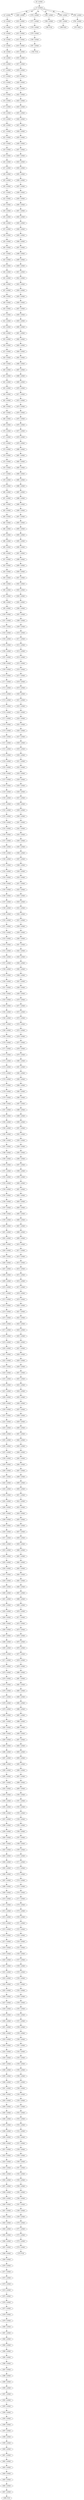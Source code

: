 digraph {
    node [fontname="bold helvetica"];
    edge [fontname="bold helvetica"];
    n0 [label="n0: <unfold>"];
    n1 [label="n1: Combine"];
    n0 -> n1;
    n2 [label="n2: <unfold>"];
    n1 -> n2 [label=" #0 "];
    n3 [label="n3: <unfold>"];
    n2 -> n3;
    n4 [label="n4: <unfold>"];
    n3 -> n4;
    n5 [label="n5: <unfold>"];
    n4 -> n5;
    n6 [label="n6: <unfold>"];
    n5 -> n6;
    n7 [label="n7: <unfold>"];
    n6 -> n7;
    n8 [label="n8: <unfold>"];
    n7 -> n8;
    n9 [label="n9: <unfold>"];
    n8 -> n9;
    n10 [label="n10: <unfold>"];
    n9 -> n10;
    n11 [label="n11: <unfold>"];
    n10 -> n11;
    n12 [label="n12: <unfold>"];
    n11 -> n12;
    n13 [label="n13: <unfold>"];
    n12 -> n13;
    n14 [label="n14: <unfold>"];
    n13 -> n14;
    n15 [label="n15: <unfold>"];
    n14 -> n15;
    n16 [label="n16: <unfold>"];
    n15 -> n16;
    n17 [label="n17: <unfold>"];
    n16 -> n17;
    n18 [label="n18: <unfold>"];
    n17 -> n18;
    n19 [label="n19: <unfold>"];
    n18 -> n19;
    n20 [label="n20: <unfold>"];
    n19 -> n20;
    n21 [label="n21: <unfold>"];
    n20 -> n21;
    n22 [label="n22: <unfold>"];
    n21 -> n22;
    n23 [label="n23: <unfold>"];
    n22 -> n23;
    n24 [label="n24: <unfold>"];
    n23 -> n24;
    n25 [label="n25: <unfold>"];
    n24 -> n25;
    n26 [label="n26: <unfold>"];
    n25 -> n26;
    n27 [label="n27: <unfold>"];
    n26 -> n27;
    n28 [label="n28: <unfold>"];
    n27 -> n28;
    n29 [label="n29: <unfold>"];
    n28 -> n29;
    n30 [label="n30: <unfold>"];
    n29 -> n30;
    n31 [label="n31: <unfold>"];
    n30 -> n31;
    n32 [label="n32: <unfold>"];
    n31 -> n32;
    n33 [label="n33: <unfold>"];
    n32 -> n33;
    n34 [label="n34: <unfold>"];
    n33 -> n34;
    n35 [label="n35: <unfold>"];
    n34 -> n35;
    n36 [label="n36: <unfold>"];
    n35 -> n36;
    n37 [label="n37: <unfold>"];
    n36 -> n37;
    n38 [label="n38: <unfold>"];
    n37 -> n38;
    n39 [label="n39: <unfold>"];
    n38 -> n39;
    n40 [label="n40: <unfold>"];
    n39 -> n40;
    n41 [label="n41: <unfold>"];
    n40 -> n41;
    n42 [label="n42: <unfold>"];
    n41 -> n42;
    n43 [label="n43: <unfold>"];
    n42 -> n43;
    n44 [label="n44: <unfold>"];
    n43 -> n44;
    n45 [label="n45: <unfold>"];
    n44 -> n45;
    n46 [label="n46: <unfold>"];
    n45 -> n46;
    n47 [label="n47: <unfold>"];
    n46 -> n47;
    n48 [label="n48: <unfold>"];
    n47 -> n48;
    n49 [label="n49: <unfold>"];
    n48 -> n49;
    n50 [label="n50: <unfold>"];
    n49 -> n50;
    n51 [label="n51: <unfold>"];
    n50 -> n51;
    n52 [label="n52: <unfold>"];
    n51 -> n52;
    n53 [label="n53: <unfold>"];
    n52 -> n53;
    n54 [label="n54: <unfold>"];
    n53 -> n54;
    n55 [label="n55: <unfold>"];
    n54 -> n55;
    n56 [label="n56: <unfold>"];
    n55 -> n56;
    n57 [label="n57: <unfold>"];
    n56 -> n57;
    n58 [label="n58: <unfold>"];
    n57 -> n58;
    n59 [label="n59: <unfold>"];
    n58 -> n59;
    n60 [label="n60: <unfold>"];
    n59 -> n60;
    n61 [label="n61: <unfold>"];
    n60 -> n61;
    n62 [label="n62: <unfold>"];
    n61 -> n62;
    n63 [label="n63: <unfold>"];
    n62 -> n63;
    n64 [label="n64: <unfold>"];
    n63 -> n64;
    n65 [label="n65: <unfold>"];
    n64 -> n65;
    n66 [label="n66: <unfold>"];
    n65 -> n66;
    n67 [label="n67: <unfold>"];
    n66 -> n67;
    n68 [label="n68: <unfold>"];
    n67 -> n68;
    n69 [label="n69: <unfold>"];
    n68 -> n69;
    n70 [label="n70: <unfold>"];
    n69 -> n70;
    n71 [label="n71: <unfold>"];
    n70 -> n71;
    n72 [label="n72: <unfold>"];
    n71 -> n72;
    n73 [label="n73: <unfold>"];
    n72 -> n73;
    n74 [label="n74: <unfold>"];
    n73 -> n74;
    n75 [label="n75: <unfold>"];
    n74 -> n75;
    n76 [label="n76: <unfold>"];
    n75 -> n76;
    n77 [label="n77: <unfold>"];
    n76 -> n77;
    n78 [label="n78: <unfold>"];
    n77 -> n78;
    n79 [label="n79: <unfold>"];
    n78 -> n79;
    n80 [label="n80: <unfold>"];
    n79 -> n80;
    n81 [label="n81: <unfold>"];
    n80 -> n81;
    n82 [label="n82: <unfold>"];
    n81 -> n82;
    n83 [label="n83: <unfold>"];
    n82 -> n83;
    n84 [label="n84: <unfold>"];
    n83 -> n84;
    n85 [label="n85: <unfold>"];
    n84 -> n85;
    n86 [label="n86: <unfold>"];
    n85 -> n86;
    n87 [label="n87: <unfold>"];
    n86 -> n87;
    n88 [label="n88: <unfold>"];
    n87 -> n88;
    n89 [label="n89: <unfold>"];
    n88 -> n89;
    n90 [label="n90: <unfold>"];
    n89 -> n90;
    n91 [label="n91: <unfold>"];
    n90 -> n91;
    n92 [label="n92: <unfold>"];
    n91 -> n92;
    n93 [label="n93: <unfold>"];
    n92 -> n93;
    n94 [label="n94: <unfold>"];
    n93 -> n94;
    n95 [label="n95: <unfold>"];
    n94 -> n95;
    n96 [label="n96: <unfold>"];
    n95 -> n96;
    n97 [label="n97: <unfold>"];
    n96 -> n97;
    n98 [label="n98: <unfold>"];
    n97 -> n98;
    n99 [label="n99: <unfold>"];
    n98 -> n99;
    n100 [label="n100: <unfold>"];
    n99 -> n100;
    n101 [label="n101: <unfold>"];
    n100 -> n101;
    n102 [label="n102: <unfold>"];
    n101 -> n102;
    n103 [label="n103: <unfold>"];
    n102 -> n103;
    n104 [label="n104: <unfold>"];
    n103 -> n104;
    n105 [label="n105: <unfold>"];
    n104 -> n105;
    n106 [label="n106: <unfold>"];
    n105 -> n106;
    n107 [label="n107: <unfold>"];
    n106 -> n107;
    n108 [label="n108: <unfold>"];
    n107 -> n108;
    n109 [label="n109: <unfold>"];
    n108 -> n109;
    n110 [label="n110: <unfold>"];
    n109 -> n110;
    n111 [label="n111: <unfold>"];
    n110 -> n111;
    n112 [label="n112: <unfold>"];
    n111 -> n112;
    n113 [label="n113: <unfold>"];
    n112 -> n113;
    n114 [label="n114: <unfold>"];
    n113 -> n114;
    n115 [label="n115: <unfold>"];
    n114 -> n115;
    n116 [label="n116: <unfold>"];
    n115 -> n116;
    n117 [label="n117: <unfold>"];
    n116 -> n117;
    n118 [label="n118: <unfold>"];
    n117 -> n118;
    n119 [label="n119: <unfold>"];
    n118 -> n119;
    n120 [label="n120: <unfold>"];
    n119 -> n120;
    n121 [label="n121: <unfold>"];
    n120 -> n121;
    n122 [label="n122: <unfold>"];
    n121 -> n122;
    n123 [label="n123: <unfold>"];
    n122 -> n123;
    n124 [label="n124: <unfold>"];
    n123 -> n124;
    n125 [label="n125: <unfold>"];
    n124 -> n125;
    n126 [label="n126: <unfold>"];
    n125 -> n126;
    n127 [label="n127: <unfold>"];
    n126 -> n127;
    n128 [label="n128: <unfold>"];
    n127 -> n128;
    n129 [label="n129: <unfold>"];
    n128 -> n129;
    n130 [label="n130: <unfold>"];
    n129 -> n130;
    n131 [label="n131: <unfold>"];
    n130 -> n131;
    n132 [label="n132: <unfold>"];
    n131 -> n132;
    n133 [label="n133: <unfold>"];
    n132 -> n133;
    n134 [label="n134: <unfold>"];
    n133 -> n134;
    n135 [label="n135: <unfold>"];
    n134 -> n135;
    n136 [label="n136: <unfold>"];
    n135 -> n136;
    n137 [label="n137: <unfold>"];
    n136 -> n137;
    n138 [label="n138: <unfold>"];
    n137 -> n138;
    n139 [label="n139: <unfold>"];
    n138 -> n139;
    n140 [label="n140: <unfold>"];
    n139 -> n140;
    n141 [label="n141: <unfold>"];
    n140 -> n141;
    n142 [label="n142: <unfold>"];
    n141 -> n142;
    n143 [label="n143: <unfold>"];
    n142 -> n143;
    n144 [label="n144: <unfold>"];
    n143 -> n144;
    n145 [label="n145: <unfold>"];
    n144 -> n145;
    n146 [label="n146: <unfold>"];
    n145 -> n146;
    n147 [label="n147: <unfold>"];
    n146 -> n147;
    n148 [label="n148: <unfold>"];
    n147 -> n148;
    n149 [label="n149: <unfold>"];
    n148 -> n149;
    n150 [label="n150: <unfold>"];
    n149 -> n150;
    n151 [label="n151: <unfold>"];
    n150 -> n151;
    n152 [label="n152: <unfold>"];
    n151 -> n152;
    n153 [label="n153: <unfold>"];
    n152 -> n153;
    n154 [label="n154: <unfold>"];
    n153 -> n154;
    n155 [label="n155: <unfold>"];
    n154 -> n155;
    n156 [label="n156: <unfold>"];
    n155 -> n156;
    n157 [label="n157: <unfold>"];
    n156 -> n157;
    n158 [label="n158: <unfold>"];
    n157 -> n158;
    n159 [label="n159: <unfold>"];
    n158 -> n159;
    n160 [label="n160: <unfold>"];
    n159 -> n160;
    n161 [label="n161: <unfold>"];
    n160 -> n161;
    n162 [label="n162: <unfold>"];
    n161 -> n162;
    n163 [label="n163: <unfold>"];
    n162 -> n163;
    n164 [label="n164: <unfold>"];
    n163 -> n164;
    n165 [label="n165: <unfold>"];
    n164 -> n165;
    n166 [label="n166: <unfold>"];
    n165 -> n166;
    n167 [label="n167: <unfold>"];
    n166 -> n167;
    n168 [label="n168: <unfold>"];
    n167 -> n168;
    n169 [label="n169: <unfold>"];
    n168 -> n169;
    n170 [label="n170: <unfold>"];
    n169 -> n170;
    n171 [label="n171: <unfold>"];
    n170 -> n171;
    n172 [label="n172: <unfold>"];
    n171 -> n172;
    n173 [label="n173: <unfold>"];
    n172 -> n173;
    n174 [label="n174: <unfold>"];
    n173 -> n174;
    n175 [label="n175: <unfold>"];
    n174 -> n175;
    n176 [label="n176: <unfold>"];
    n175 -> n176;
    n177 [label="n177: <unfold>"];
    n176 -> n177;
    n178 [label="n178: <unfold>"];
    n177 -> n178;
    n179 [label="n179: <unfold>"];
    n178 -> n179;
    n180 [label="n180: <unfold>"];
    n179 -> n180;
    n181 [label="n181: <unfold>"];
    n180 -> n181;
    n182 [label="n182: <unfold>"];
    n181 -> n182;
    n183 [label="n183: <unfold>"];
    n182 -> n183;
    n184 [label="n184: <unfold>"];
    n183 -> n184;
    n185 [label="n185: <unfold>"];
    n184 -> n185;
    n186 [label="n186: <unfold>"];
    n185 -> n186;
    n187 [label="n187: <unfold>"];
    n186 -> n187;
    n188 [label="n188: <unfold>"];
    n187 -> n188;
    n189 [label="n189: <unfold>"];
    n188 -> n189;
    n190 [label="n190: <unfold>"];
    n189 -> n190;
    n191 [label="n191: <unfold>"];
    n190 -> n191;
    n192 [label="n192: <unfold>"];
    n191 -> n192;
    n193 [label="n193: <unfold>"];
    n192 -> n193;
    n194 [label="n194: <unfold>"];
    n193 -> n194;
    n195 [label="n195: <unfold>"];
    n194 -> n195;
    n196 [label="n196: <unfold>"];
    n195 -> n196;
    n197 [label="n197: <unfold>"];
    n196 -> n197;
    n198 [label="n198: <unfold>"];
    n197 -> n198;
    n199 [label="n199: <unfold>"];
    n198 -> n199;
    n200 [label="n200: <unfold>"];
    n199 -> n200;
    n201 [label="n201: <unfold>"];
    n200 -> n201;
    n202 [label="n202: <unfold>"];
    n201 -> n202;
    n203 [label="n203: <unfold>"];
    n202 -> n203;
    n204 [label="n204: <unfold>"];
    n203 -> n204;
    n205 [label="n205: <unfold>"];
    n204 -> n205;
    n206 [label="n206: <unfold>"];
    n205 -> n206;
    n207 [label="n207: <unfold>"];
    n206 -> n207;
    n208 [label="n208: <unfold>"];
    n207 -> n208;
    n209 [label="n209: <unfold>"];
    n208 -> n209;
    n210 [label="n210: <unfold>"];
    n209 -> n210;
    n211 [label="n211: <unfold>"];
    n210 -> n211;
    n212 [label="n212: <unfold>"];
    n211 -> n212;
    n213 [label="n213: <unfold>"];
    n212 -> n213;
    n214 [label="n214: <unfold>"];
    n213 -> n214;
    n215 [label="n215: <unfold>"];
    n214 -> n215;
    n216 [label="n216: <unfold>"];
    n215 -> n216;
    n217 [label="n217: <unfold>"];
    n216 -> n217;
    n218 [label="n218: <unfold>"];
    n217 -> n218;
    n219 [label="n219: <unfold>"];
    n218 -> n219;
    n220 [label="n220: <unfold>"];
    n219 -> n220;
    n221 [label="n221: <unfold>"];
    n220 -> n221;
    n222 [label="n222: <unfold>"];
    n221 -> n222;
    n223 [label="n223: <unfold>"];
    n222 -> n223;
    n224 [label="n224: <unfold>"];
    n223 -> n224;
    n225 [label="n225: <unfold>"];
    n224 -> n225;
    n226 [label="n226: <unfold>"];
    n225 -> n226;
    n227 [label="n227: <unfold>"];
    n226 -> n227;
    n228 [label="n228: <unfold>"];
    n227 -> n228;
    n229 [label="n229: <unfold>"];
    n228 -> n229;
    n230 [label="n230: <unfold>"];
    n229 -> n230;
    n231 [label="n231: <unfold>"];
    n230 -> n231;
    n232 [label="n232: <unfold>"];
    n231 -> n232;
    n233 [label="n233: <unfold>"];
    n232 -> n233;
    n234 [label="n234: <unfold>"];
    n233 -> n234;
    n235 [label="n235: <unfold>"];
    n234 -> n235;
    n236 [label="n236: <unfold>"];
    n235 -> n236;
    n237 [label="n237: <unfold>"];
    n236 -> n237;
    n238 [label="n238: <unfold>"];
    n237 -> n238;
    n239 [label="n239: <unfold>"];
    n238 -> n239;
    n240 [label="n240: <unfold>"];
    n239 -> n240;
    n241 [label="n241: <unfold>"];
    n240 -> n241;
    n242 [label="n242: <unfold>"];
    n241 -> n242;
    n243 [label="n243: <unfold>"];
    n242 -> n243;
    n244 [label="n244: <unfold>"];
    n243 -> n244;
    n245 [label="n245: <unfold>"];
    n244 -> n245;
    n246 [label="n246: <unfold>"];
    n245 -> n246;
    n247 [label="n247: <unfold>"];
    n246 -> n247;
    n248 [label="n248: <unfold>"];
    n247 -> n248;
    n249 [label="n249: <unfold>"];
    n248 -> n249;
    n250 [label="n250: <unfold>"];
    n249 -> n250;
    n251 [label="n251: <unfold>"];
    n250 -> n251;
    n252 [label="n252: <unfold>"];
    n251 -> n252;
    n253 [label="n253: <unfold>"];
    n252 -> n253;
    n254 [label="n254: <unfold>"];
    n253 -> n254;
    n255 [label="n255: <unfold>"];
    n254 -> n255;
    n256 [label="n256: <unfold>"];
    n255 -> n256;
    n257 [label="n257: <unfold>"];
    n256 -> n257;
    n258 [label="n258: <unfold>"];
    n257 -> n258;
    n259 [label="n259: <unfold>"];
    n258 -> n259;
    n260 [label="n260: <unfold>"];
    n259 -> n260;
    n261 [label="n261: <unfold>"];
    n260 -> n261;
    n262 [label="n262: <unfold>"];
    n261 -> n262;
    n263 [label="n263: <unfold>"];
    n262 -> n263;
    n264 [label="n264: <unfold>"];
    n263 -> n264;
    n265 [label="n265: <unfold>"];
    n264 -> n265;
    n266 [label="n266: <unfold>"];
    n265 -> n266;
    n267 [label="n267: <unfold>"];
    n266 -> n267;
    n268 [label="n268: <unfold>"];
    n267 -> n268;
    n269 [label="n269: <unfold>"];
    n268 -> n269;
    n270 [label="n270: <unfold>"];
    n269 -> n270;
    n271 [label="n271: <unfold>"];
    n270 -> n271;
    n272 [label="n272: <unfold>"];
    n271 -> n272;
    n273 [label="n273: <unfold>"];
    n272 -> n273;
    n274 [label="n274: <unfold>"];
    n273 -> n274;
    n275 [label="n275: <unfold>"];
    n274 -> n275;
    n276 [label="n276: <unfold>"];
    n275 -> n276;
    n277 [label="n277: <unfold>"];
    n276 -> n277;
    n278 [label="n278: <unfold>"];
    n277 -> n278;
    n279 [label="n279: <unfold>"];
    n278 -> n279;
    n280 [label="n280: <unfold>"];
    n279 -> n280;
    n281 [label="n281: <unfold>"];
    n280 -> n281;
    n282 [label="n282: <unfold>"];
    n281 -> n282;
    n283 [label="n283: <unfold>"];
    n282 -> n283;
    n284 [label="n284: <unfold>"];
    n283 -> n284;
    n285 [label="n285: <unfold>"];
    n284 -> n285;
    n286 [label="n286: <unfold>"];
    n285 -> n286;
    n287 [label="n287: <unfold>"];
    n286 -> n287;
    n288 [label="n288: <unfold>"];
    n287 -> n288;
    n289 [label="n289: <unfold>"];
    n288 -> n289;
    n290 [label="n290: <unfold>"];
    n289 -> n290;
    n291 [label="n291: <unfold>"];
    n290 -> n291;
    n292 [label="n292: <unfold>"];
    n291 -> n292;
    n293 [label="n293: <unfold>"];
    n292 -> n293;
    n294 [label="n294: <unfold>"];
    n293 -> n294;
    n295 [label="n295: <unfold>"];
    n294 -> n295;
    n296 [label="n296: <unfold>"];
    n295 -> n296;
    n297 [label="n297: <unfold>"];
    n296 -> n297;
    n298 [label="n298: <unfold>"];
    n297 -> n298;
    n299 [label="n299: <unfold>"];
    n298 -> n299;
    n300 [label="n300: <unfold>"];
    n299 -> n300;
    n301 [label="n301: <unfold>"];
    n300 -> n301;
    n302 [label="n302: <unfold>"];
    n301 -> n302;
    n303 [label="n303: <unfold>"];
    n302 -> n303;
    n304 [label="n304: <unfold>"];
    n303 -> n304;
    n305 [label="n305: <unfold>"];
    n304 -> n305;
    n306 [label="n306: <unfold>"];
    n305 -> n306;
    n307 [label="n307: <unfold>"];
    n306 -> n307;
    n308 [label="n308: <unfold>"];
    n307 -> n308;
    n309 [label="n309: <unfold>"];
    n308 -> n309;
    n310 [label="n310: <unfold>"];
    n309 -> n310;
    n311 [label="n311: <unfold>"];
    n310 -> n311;
    n312 [label="n312: <unfold>"];
    n311 -> n312;
    n313 [label="n313: <unfold>"];
    n312 -> n313;
    n314 [label="n314: <unfold>"];
    n313 -> n314;
    n315 [label="n315: <unfold>"];
    n314 -> n315;
    n316 [label="n316: <unfold>"];
    n315 -> n316;
    n317 [label="n317: <unfold>"];
    n316 -> n317;
    n318 [label="n318: <unfold>"];
    n317 -> n318;
    n319 [label="n319: <unfold>"];
    n318 -> n319;
    n320 [label="n320: <unfold>"];
    n319 -> n320;
    n321 [label="n321: <unfold>"];
    n320 -> n321;
    n322 [label="n322: <unfold>"];
    n321 -> n322;
    n323 [label="n323: <unfold>"];
    n322 -> n323;
    n324 [label="n324: <unfold>"];
    n323 -> n324;
    n325 [label="n325: <unfold>"];
    n324 -> n325;
    n326 [label="n326: <unfold>"];
    n325 -> n326;
    n327 [label="n327: <unfold>"];
    n326 -> n327;
    n328 [label="n328: <unfold>"];
    n327 -> n328;
    n329 [label="n329: <unfold>"];
    n328 -> n329;
    n330 [label="n330: <unfold>"];
    n329 -> n330;
    n331 [label="n331: <unfold>"];
    n330 -> n331;
    n332 [label="n332: <unfold>"];
    n331 -> n332;
    n333 [label="n333: <unfold>"];
    n332 -> n333;
    n334 [label="n334: <unfold>"];
    n333 -> n334;
    n335 [label="n335: <unfold>"];
    n334 -> n335;
    n336 [label="n336: <unfold>"];
    n335 -> n336;
    n337 [label="n337: <unfold>"];
    n336 -> n337;
    n338 [label="n338: <unfold>"];
    n337 -> n338;
    n339 [label="n339: <unfold>"];
    n338 -> n339;
    n340 [label="n340: <unfold>"];
    n339 -> n340;
    n341 [label="n341: <unfold>"];
    n340 -> n341;
    n342 [label="n342: <unfold>"];
    n341 -> n342;
    n343 [label="n343: <unfold>"];
    n342 -> n343;
    n344 [label="n344: <unfold>"];
    n343 -> n344;
    n345 [label="n345: <unfold>"];
    n344 -> n345;
    n346 [label="n346: <unfold>"];
    n345 -> n346;
    n347 [label="n347: <unfold>"];
    n346 -> n347;
    n348 [label="n348: <unfold>"];
    n347 -> n348;
    n349 [label="n349: <unfold>"];
    n348 -> n349;
    n350 [label="n350: <unfold>"];
    n349 -> n350;
    n351 [label="n351: <unfold>"];
    n350 -> n351;
    n352 [label="n352: <unfold>"];
    n351 -> n352;
    n353 [label="n353: <unfold>"];
    n352 -> n353;
    n354 [label="n354: <unfold>"];
    n353 -> n354;
    n355 [label="n355: <unfold>"];
    n354 -> n355;
    n356 [label="n356: <unfold>"];
    n355 -> n356;
    n357 [label="n357: <unfold>"];
    n356 -> n357;
    n358 [label="n358: <unfold>"];
    n357 -> n358;
    n359 [label="n359: <unfold>"];
    n358 -> n359;
    n360 [label="n360: <unfold>"];
    n359 -> n360;
    n361 [label="n361: <unfold>"];
    n360 -> n361;
    n362 [label="n362: <unfold>"];
    n361 -> n362;
    n363 [label="n363: <unfold>"];
    n362 -> n363;
    n364 [label="n364: <unfold>"];
    n363 -> n364;
    n365 [label="n365: <unfold>"];
    n364 -> n365;
    n366 [label="n366: <unfold>"];
    n365 -> n366;
    n367 [label="n367: <unfold>"];
    n366 -> n367;
    n368 [label="n368: <unfold>"];
    n367 -> n368;
    n369 [label="n369: <unfold>"];
    n368 -> n369;
    n370 [label="n370: <unfold>"];
    n369 -> n370;
    n371 [label="n371: <unfold>"];
    n370 -> n371;
    n372 [label="n372: <unfold>"];
    n371 -> n372;
    n373 [label="n373: <unfold>"];
    n372 -> n373;
    n374 [label="n374: <unfold>"];
    n373 -> n374;
    n375 [label="n375: <unfold>"];
    n374 -> n375;
    n376 [label="n376: <unfold>"];
    n375 -> n376;
    n377 [label="n377: <unfold>"];
    n376 -> n377;
    n378 [label="n378: <unfold>"];
    n377 -> n378;
    n379 [label="n379: <unfold>"];
    n378 -> n379;
    n380 [label="n380: <unfold>"];
    n379 -> n380;
    n381 [label="n381: <unfold>"];
    n380 -> n381;
    n382 [label="n382: <unfold>"];
    n381 -> n382;
    n383 [label="n383: <unfold>"];
    n382 -> n383;
    n384 [label="n384: <unfold>"];
    n383 -> n384;
    n385 [label="n385: <unfold>"];
    n384 -> n385;
    n386 [label="n386: <unfold>"];
    n385 -> n386;
    n387 [label="n387: <unfold>"];
    n386 -> n387;
    n388 [label="n388: <unfold>"];
    n387 -> n388;
    n389 [label="n389: <unfold>"];
    n388 -> n389;
    n390 [label="n390: <unfold>"];
    n389 -> n390;
    n391 [label="n391: <unfold>"];
    n390 -> n391;
    n392 [label="n392: <unfold>"];
    n391 -> n392;
    n393 [label="n393: <unfold>"];
    n392 -> n393;
    n394 [label="n394: <unfold>"];
    n393 -> n394;
    n395 [label="n395: <unfold>"];
    n394 -> n395;
    n396 [label="n396: <unfold>"];
    n395 -> n396;
    n397 [label="n397: <unfold>"];
    n396 -> n397;
    n398 [label="n398: <unfold>"];
    n397 -> n398;
    n399 [label="n399: <unfold>"];
    n398 -> n399;
    n400 [label="n400: <unfold>"];
    n399 -> n400;
    n401 [label="n401: <unfold>"];
    n400 -> n401;
    n402 [label="n402: <unfold>"];
    n401 -> n402;
    n403 [label="n403: <unfold>"];
    n402 -> n403;
    n404 [label="n404: <unfold>"];
    n403 -> n404;
    n405 [label="n405: <unfold>"];
    n404 -> n405;
    n406 [label="n406: <unfold>"];
    n405 -> n406;
    n407 [label="n407: <unfold>"];
    n406 -> n407;
    n408 [label="n408: 91i32"];
    n407 -> n408;
    n409 [label="n409: <unfold>"];
    n1 -> n409 [label=" #1 "];
    n410 [label="n410: <unfold>"];
    n409 -> n410;
    n411 [label="n411: <unfold>"];
    n410 -> n411;
    n412 [label="n412: <unfold>"];
    n411 -> n412;
    n413 [label="n413: <unfold>"];
    n412 -> n413;
    n414 [label="n414: <unfold>"];
    n413 -> n414;
    n415 [label="n415: <unfold>"];
    n414 -> n415;
    n416 [label="n416: <unfold>"];
    n415 -> n416;
    n417 [label="n417: <unfold>"];
    n416 -> n417;
    n418 [label="n418: <unfold>"];
    n417 -> n418;
    n419 [label="n419: <unfold>"];
    n418 -> n419;
    n420 [label="n420: <unfold>"];
    n419 -> n420;
    n421 [label="n421: <unfold>"];
    n420 -> n421;
    n422 [label="n422: <unfold>"];
    n421 -> n422;
    n423 [label="n423: <unfold>"];
    n422 -> n423;
    n424 [label="n424: <unfold>"];
    n423 -> n424;
    n425 [label="n425: <unfold>"];
    n424 -> n425;
    n426 [label="n426: <unfold>"];
    n425 -> n426;
    n427 [label="n427: <unfold>"];
    n426 -> n427;
    n428 [label="n428: <unfold>"];
    n427 -> n428;
    n429 [label="n429: <unfold>"];
    n428 -> n429;
    n430 [label="n430: <unfold>"];
    n429 -> n430;
    n431 [label="n431: <unfold>"];
    n430 -> n431;
    n432 [label="n432: <unfold>"];
    n431 -> n432;
    n433 [label="n433: <unfold>"];
    n432 -> n433;
    n434 [label="n434: <unfold>"];
    n433 -> n434;
    n435 [label="n435: <unfold>"];
    n434 -> n435;
    n436 [label="n436: <unfold>"];
    n435 -> n436;
    n437 [label="n437: <unfold>"];
    n436 -> n437;
    n438 [label="n438: <unfold>"];
    n437 -> n438;
    n439 [label="n439: <unfold>"];
    n438 -> n439;
    n440 [label="n440: <unfold>"];
    n439 -> n440;
    n441 [label="n441: <unfold>"];
    n440 -> n441;
    n442 [label="n442: <unfold>"];
    n441 -> n442;
    n443 [label="n443: <unfold>"];
    n442 -> n443;
    n444 [label="n444: <unfold>"];
    n443 -> n444;
    n445 [label="n445: <unfold>"];
    n444 -> n445;
    n446 [label="n446: <unfold>"];
    n445 -> n446;
    n447 [label="n447: <unfold>"];
    n446 -> n447;
    n448 [label="n448: <unfold>"];
    n447 -> n448;
    n449 [label="n449: <unfold>"];
    n448 -> n449;
    n450 [label="n450: <unfold>"];
    n449 -> n450;
    n451 [label="n451: <unfold>"];
    n450 -> n451;
    n452 [label="n452: <unfold>"];
    n451 -> n452;
    n453 [label="n453: <unfold>"];
    n452 -> n453;
    n454 [label="n454: <unfold>"];
    n453 -> n454;
    n455 [label="n455: <unfold>"];
    n454 -> n455;
    n456 [label="n456: <unfold>"];
    n455 -> n456;
    n457 [label="n457: <unfold>"];
    n456 -> n457;
    n458 [label="n458: <unfold>"];
    n457 -> n458;
    n459 [label="n459: <unfold>"];
    n458 -> n459;
    n460 [label="n460: <unfold>"];
    n459 -> n460;
    n461 [label="n461: <unfold>"];
    n460 -> n461;
    n462 [label="n462: <unfold>"];
    n461 -> n462;
    n463 [label="n463: <unfold>"];
    n462 -> n463;
    n464 [label="n464: <unfold>"];
    n463 -> n464;
    n465 [label="n465: <unfold>"];
    n464 -> n465;
    n466 [label="n466: <unfold>"];
    n465 -> n466;
    n467 [label="n467: <unfold>"];
    n466 -> n467;
    n468 [label="n468: <unfold>"];
    n467 -> n468;
    n469 [label="n469: <unfold>"];
    n468 -> n469;
    n470 [label="n470: <unfold>"];
    n469 -> n470;
    n471 [label="n471: <unfold>"];
    n470 -> n471;
    n472 [label="n472: <unfold>"];
    n471 -> n472;
    n473 [label="n473: <unfold>"];
    n472 -> n473;
    n474 [label="n474: <unfold>"];
    n473 -> n474;
    n475 [label="n475: <unfold>"];
    n474 -> n475;
    n476 [label="n476: <unfold>"];
    n475 -> n476;
    n477 [label="n477: <unfold>"];
    n476 -> n477;
    n478 [label="n478: <unfold>"];
    n477 -> n478;
    n479 [label="n479: <unfold>"];
    n478 -> n479;
    n480 [label="n480: <unfold>"];
    n479 -> n480;
    n481 [label="n481: <unfold>"];
    n480 -> n481;
    n482 [label="n482: <unfold>"];
    n481 -> n482;
    n483 [label="n483: <unfold>"];
    n482 -> n483;
    n484 [label="n484: <unfold>"];
    n483 -> n484;
    n485 [label="n485: <unfold>"];
    n484 -> n485;
    n486 [label="n486: <unfold>"];
    n485 -> n486;
    n487 [label="n487: <unfold>"];
    n486 -> n487;
    n488 [label="n488: <unfold>"];
    n487 -> n488;
    n489 [label="n489: <unfold>"];
    n488 -> n489;
    n490 [label="n490: <unfold>"];
    n489 -> n490;
    n491 [label="n491: <unfold>"];
    n490 -> n491;
    n492 [label="n492: <unfold>"];
    n491 -> n492;
    n493 [label="n493: <unfold>"];
    n492 -> n493;
    n494 [label="n494: <unfold>"];
    n493 -> n494;
    n495 [label="n495: <unfold>"];
    n494 -> n495;
    n496 [label="n496: <unfold>"];
    n495 -> n496;
    n497 [label="n497: <unfold>"];
    n496 -> n497;
    n498 [label="n498: <unfold>"];
    n497 -> n498;
    n499 [label="n499: <unfold>"];
    n498 -> n499;
    n500 [label="n500: <unfold>"];
    n499 -> n500;
    n501 [label="n501: <unfold>"];
    n500 -> n501;
    n502 [label="n502: <unfold>"];
    n501 -> n502;
    n503 [label="n503: <unfold>"];
    n502 -> n503;
    n504 [label="n504: <unfold>"];
    n503 -> n504;
    n505 [label="n505: <unfold>"];
    n504 -> n505;
    n506 [label="n506: <unfold>"];
    n505 -> n506;
    n507 [label="n507: <unfold>"];
    n506 -> n507;
    n508 [label="n508: <unfold>"];
    n507 -> n508;
    n509 [label="n509: <unfold>"];
    n508 -> n509;
    n510 [label="n510: <unfold>"];
    n509 -> n510;
    n511 [label="n511: <unfold>"];
    n510 -> n511;
    n512 [label="n512: <unfold>"];
    n511 -> n512;
    n513 [label="n513: <unfold>"];
    n512 -> n513;
    n514 [label="n514: <unfold>"];
    n513 -> n514;
    n515 [label="n515: <unfold>"];
    n514 -> n515;
    n516 [label="n516: <unfold>"];
    n515 -> n516;
    n517 [label="n517: <unfold>"];
    n516 -> n517;
    n518 [label="n518: <unfold>"];
    n517 -> n518;
    n519 [label="n519: <unfold>"];
    n518 -> n519;
    n520 [label="n520: <unfold>"];
    n519 -> n520;
    n521 [label="n521: <unfold>"];
    n520 -> n521;
    n522 [label="n522: <unfold>"];
    n521 -> n522;
    n523 [label="n523: <unfold>"];
    n522 -> n523;
    n524 [label="n524: <unfold>"];
    n523 -> n524;
    n525 [label="n525: <unfold>"];
    n524 -> n525;
    n526 [label="n526: <unfold>"];
    n525 -> n526;
    n527 [label="n527: <unfold>"];
    n526 -> n527;
    n528 [label="n528: <unfold>"];
    n527 -> n528;
    n529 [label="n529: <unfold>"];
    n528 -> n529;
    n530 [label="n530: <unfold>"];
    n529 -> n530;
    n531 [label="n531: <unfold>"];
    n530 -> n531;
    n532 [label="n532: <unfold>"];
    n531 -> n532;
    n533 [label="n533: <unfold>"];
    n532 -> n533;
    n534 [label="n534: <unfold>"];
    n533 -> n534;
    n535 [label="n535: <unfold>"];
    n534 -> n535;
    n536 [label="n536: <unfold>"];
    n535 -> n536;
    n537 [label="n537: <unfold>"];
    n536 -> n537;
    n538 [label="n538: <unfold>"];
    n537 -> n538;
    n539 [label="n539: <unfold>"];
    n538 -> n539;
    n540 [label="n540: <unfold>"];
    n539 -> n540;
    n541 [label="n541: <unfold>"];
    n540 -> n541;
    n542 [label="n542: <unfold>"];
    n541 -> n542;
    n543 [label="n543: <unfold>"];
    n542 -> n543;
    n544 [label="n544: <unfold>"];
    n543 -> n544;
    n545 [label="n545: <unfold>"];
    n544 -> n545;
    n546 [label="n546: <unfold>"];
    n545 -> n546;
    n547 [label="n547: <unfold>"];
    n546 -> n547;
    n548 [label="n548: <unfold>"];
    n547 -> n548;
    n549 [label="n549: <unfold>"];
    n548 -> n549;
    n550 [label="n550: <unfold>"];
    n549 -> n550;
    n551 [label="n551: <unfold>"];
    n550 -> n551;
    n552 [label="n552: <unfold>"];
    n551 -> n552;
    n553 [label="n553: <unfold>"];
    n552 -> n553;
    n554 [label="n554: <unfold>"];
    n553 -> n554;
    n555 [label="n555: <unfold>"];
    n554 -> n555;
    n556 [label="n556: <unfold>"];
    n555 -> n556;
    n557 [label="n557: <unfold>"];
    n556 -> n557;
    n558 [label="n558: <unfold>"];
    n557 -> n558;
    n559 [label="n559: <unfold>"];
    n558 -> n559;
    n560 [label="n560: <unfold>"];
    n559 -> n560;
    n561 [label="n561: <unfold>"];
    n560 -> n561;
    n562 [label="n562: <unfold>"];
    n561 -> n562;
    n563 [label="n563: <unfold>"];
    n562 -> n563;
    n564 [label="n564: <unfold>"];
    n563 -> n564;
    n565 [label="n565: <unfold>"];
    n564 -> n565;
    n566 [label="n566: <unfold>"];
    n565 -> n566;
    n567 [label="n567: <unfold>"];
    n566 -> n567;
    n568 [label="n568: <unfold>"];
    n567 -> n568;
    n569 [label="n569: <unfold>"];
    n568 -> n569;
    n570 [label="n570: <unfold>"];
    n569 -> n570;
    n571 [label="n571: <unfold>"];
    n570 -> n571;
    n572 [label="n572: <unfold>"];
    n571 -> n572;
    n573 [label="n573: <unfold>"];
    n572 -> n573;
    n574 [label="n574: <unfold>"];
    n573 -> n574;
    n575 [label="n575: <unfold>"];
    n574 -> n575;
    n576 [label="n576: <unfold>"];
    n575 -> n576;
    n577 [label="n577: <unfold>"];
    n576 -> n577;
    n578 [label="n578: <unfold>"];
    n577 -> n578;
    n579 [label="n579: <unfold>"];
    n578 -> n579;
    n580 [label="n580: <unfold>"];
    n579 -> n580;
    n581 [label="n581: <unfold>"];
    n580 -> n581;
    n582 [label="n582: <unfold>"];
    n581 -> n582;
    n583 [label="n583: <unfold>"];
    n582 -> n583;
    n584 [label="n584: <unfold>"];
    n583 -> n584;
    n585 [label="n585: <unfold>"];
    n584 -> n585;
    n586 [label="n586: <unfold>"];
    n585 -> n586;
    n587 [label="n587: <unfold>"];
    n586 -> n587;
    n588 [label="n588: <unfold>"];
    n587 -> n588;
    n589 [label="n589: <unfold>"];
    n588 -> n589;
    n590 [label="n590: <unfold>"];
    n589 -> n590;
    n591 [label="n591: <unfold>"];
    n590 -> n591;
    n592 [label="n592: <unfold>"];
    n591 -> n592;
    n593 [label="n593: <unfold>"];
    n592 -> n593;
    n594 [label="n594: <unfold>"];
    n593 -> n594;
    n595 [label="n595: <unfold>"];
    n594 -> n595;
    n596 [label="n596: <unfold>"];
    n595 -> n596;
    n597 [label="n597: <unfold>"];
    n596 -> n597;
    n598 [label="n598: <unfold>"];
    n597 -> n598;
    n599 [label="n599: <unfold>"];
    n598 -> n599;
    n600 [label="n600: <unfold>"];
    n599 -> n600;
    n601 [label="n601: <unfold>"];
    n600 -> n601;
    n602 [label="n602: <unfold>"];
    n601 -> n602;
    n603 [label="n603: <unfold>"];
    n602 -> n603;
    n604 [label="n604: <unfold>"];
    n603 -> n604;
    n605 [label="n605: <unfold>"];
    n604 -> n605;
    n606 [label="n606: <unfold>"];
    n605 -> n606;
    n607 [label="n607: <unfold>"];
    n606 -> n607;
    n608 [label="n608: <unfold>"];
    n607 -> n608;
    n609 [label="n609: <unfold>"];
    n608 -> n609;
    n610 [label="n610: <unfold>"];
    n609 -> n610;
    n611 [label="n611: <unfold>"];
    n610 -> n611;
    n612 [label="n612: <unfold>"];
    n611 -> n612;
    n613 [label="n613: <unfold>"];
    n612 -> n613;
    n614 [label="n614: <unfold>"];
    n613 -> n614;
    n615 [label="n615: <unfold>"];
    n614 -> n615;
    n616 [label="n616: <unfold>"];
    n615 -> n616;
    n617 [label="n617: <unfold>"];
    n616 -> n617;
    n618 [label="n618: <unfold>"];
    n617 -> n618;
    n619 [label="n619: <unfold>"];
    n618 -> n619;
    n620 [label="n620: <unfold>"];
    n619 -> n620;
    n621 [label="n621: <unfold>"];
    n620 -> n621;
    n622 [label="n622: <unfold>"];
    n621 -> n622;
    n623 [label="n623: <unfold>"];
    n622 -> n623;
    n624 [label="n624: <unfold>"];
    n623 -> n624;
    n625 [label="n625: <unfold>"];
    n624 -> n625;
    n626 [label="n626: <unfold>"];
    n625 -> n626;
    n627 [label="n627: <unfold>"];
    n626 -> n627;
    n628 [label="n628: <unfold>"];
    n627 -> n628;
    n629 [label="n629: <unfold>"];
    n628 -> n629;
    n630 [label="n630: <unfold>"];
    n629 -> n630;
    n631 [label="n631: <unfold>"];
    n630 -> n631;
    n632 [label="n632: <unfold>"];
    n631 -> n632;
    n633 [label="n633: <unfold>"];
    n632 -> n633;
    n634 [label="n634: <unfold>"];
    n633 -> n634;
    n635 [label="n635: <unfold>"];
    n634 -> n635;
    n636 [label="n636: <unfold>"];
    n635 -> n636;
    n637 [label="n637: <unfold>"];
    n636 -> n637;
    n638 [label="n638: <unfold>"];
    n637 -> n638;
    n639 [label="n639: <unfold>"];
    n638 -> n639;
    n640 [label="n640: <unfold>"];
    n639 -> n640;
    n641 [label="n641: <unfold>"];
    n640 -> n641;
    n642 [label="n642: <unfold>"];
    n641 -> n642;
    n643 [label="n643: <unfold>"];
    n642 -> n643;
    n644 [label="n644: <unfold>"];
    n643 -> n644;
    n645 [label="n645: <unfold>"];
    n644 -> n645;
    n646 [label="n646: <unfold>"];
    n645 -> n646;
    n647 [label="n647: <unfold>"];
    n646 -> n647;
    n648 [label="n648: <unfold>"];
    n647 -> n648;
    n649 [label="n649: <unfold>"];
    n648 -> n649;
    n650 [label="n650: <unfold>"];
    n649 -> n650;
    n651 [label="n651: <unfold>"];
    n650 -> n651;
    n652 [label="n652: <unfold>"];
    n651 -> n652;
    n653 [label="n653: <unfold>"];
    n652 -> n653;
    n654 [label="n654: <unfold>"];
    n653 -> n654;
    n655 [label="n655: <unfold>"];
    n654 -> n655;
    n656 [label="n656: <unfold>"];
    n655 -> n656;
    n657 [label="n657: <unfold>"];
    n656 -> n657;
    n658 [label="n658: <unfold>"];
    n657 -> n658;
    n659 [label="n659: <unfold>"];
    n658 -> n659;
    n660 [label="n660: <unfold>"];
    n659 -> n660;
    n661 [label="n661: <unfold>"];
    n660 -> n661;
    n662 [label="n662: <unfold>"];
    n661 -> n662;
    n663 [label="n663: <unfold>"];
    n662 -> n663;
    n664 [label="n664: <unfold>"];
    n663 -> n664;
    n665 [label="n665: <unfold>"];
    n664 -> n665;
    n666 [label="n666: <unfold>"];
    n665 -> n666;
    n667 [label="n667: <unfold>"];
    n666 -> n667;
    n668 [label="n668: <unfold>"];
    n667 -> n668;
    n669 [label="n669: <unfold>"];
    n668 -> n669;
    n670 [label="n670: <unfold>"];
    n669 -> n670;
    n671 [label="n671: <unfold>"];
    n670 -> n671;
    n672 [label="n672: <unfold>"];
    n671 -> n672;
    n673 [label="n673: <unfold>"];
    n672 -> n673;
    n674 [label="n674: <unfold>"];
    n673 -> n674;
    n675 [label="n675: <unfold>"];
    n674 -> n675;
    n676 [label="n676: <unfold>"];
    n675 -> n676;
    n677 [label="n677: <unfold>"];
    n676 -> n677;
    n678 [label="n678: <unfold>"];
    n677 -> n678;
    n679 [label="n679: <unfold>"];
    n678 -> n679;
    n680 [label="n680: <unfold>"];
    n679 -> n680;
    n681 [label="n681: <unfold>"];
    n680 -> n681;
    n682 [label="n682: <unfold>"];
    n681 -> n682;
    n683 [label="n683: <unfold>"];
    n682 -> n683;
    n684 [label="n684: <unfold>"];
    n683 -> n684;
    n685 [label="n685: <unfold>"];
    n684 -> n685;
    n686 [label="n686: <unfold>"];
    n685 -> n686;
    n687 [label="n687: <unfold>"];
    n686 -> n687;
    n688 [label="n688: <unfold>"];
    n687 -> n688;
    n689 [label="n689: <unfold>"];
    n688 -> n689;
    n690 [label="n690: <unfold>"];
    n689 -> n690;
    n691 [label="n691: <unfold>"];
    n690 -> n691;
    n692 [label="n692: <unfold>"];
    n691 -> n692;
    n693 [label="n693: <unfold>"];
    n692 -> n693;
    n694 [label="n694: <unfold>"];
    n693 -> n694;
    n695 [label="n695: <unfold>"];
    n694 -> n695;
    n696 [label="n696: <unfold>"];
    n695 -> n696;
    n697 [label="n697: <unfold>"];
    n696 -> n697;
    n698 [label="n698: <unfold>"];
    n697 -> n698;
    n699 [label="n699: <unfold>"];
    n698 -> n699;
    n700 [label="n700: <unfold>"];
    n699 -> n700;
    n701 [label="n701: <unfold>"];
    n700 -> n701;
    n702 [label="n702: <unfold>"];
    n701 -> n702;
    n703 [label="n703: <unfold>"];
    n702 -> n703;
    n704 [label="n704: <unfold>"];
    n703 -> n704;
    n705 [label="n705: <unfold>"];
    n704 -> n705;
    n706 [label="n706: <unfold>"];
    n705 -> n706;
    n707 [label="n707: <unfold>"];
    n706 -> n707;
    n708 [label="n708: <unfold>"];
    n707 -> n708;
    n709 [label="n709: <unfold>"];
    n708 -> n709;
    n710 [label="n710: <unfold>"];
    n709 -> n710;
    n711 [label="n711: <unfold>"];
    n710 -> n711;
    n712 [label="n712: <unfold>"];
    n711 -> n712;
    n713 [label="n713: <unfold>"];
    n712 -> n713;
    n714 [label="n714: <unfold>"];
    n713 -> n714;
    n715 [label="n715: <unfold>"];
    n714 -> n715;
    n716 [label="n716: <unfold>"];
    n715 -> n716;
    n717 [label="n717: <unfold>"];
    n716 -> n717;
    n718 [label="n718: <unfold>"];
    n717 -> n718;
    n719 [label="n719: <unfold>"];
    n718 -> n719;
    n720 [label="n720: <unfold>"];
    n719 -> n720;
    n721 [label="n721: <unfold>"];
    n720 -> n721;
    n722 [label="n722: <unfold>"];
    n721 -> n722;
    n723 [label="n723: <unfold>"];
    n722 -> n723;
    n724 [label="n724: <unfold>"];
    n723 -> n724;
    n725 [label="n725: <unfold>"];
    n724 -> n725;
    n726 [label="n726: <unfold>"];
    n725 -> n726;
    n727 [label="n727: <unfold>"];
    n726 -> n727;
    n728 [label="n728: <unfold>"];
    n727 -> n728;
    n729 [label="n729: <unfold>"];
    n728 -> n729;
    n730 [label="n730: <unfold>"];
    n729 -> n730;
    n731 [label="n731: <unfold>"];
    n730 -> n731;
    n732 [label="n732: <unfold>"];
    n731 -> n732;
    n733 [label="n733: <unfold>"];
    n732 -> n733;
    n734 [label="n734: <unfold>"];
    n733 -> n734;
    n735 [label="n735: <unfold>"];
    n734 -> n735;
    n736 [label="n736: <unfold>"];
    n735 -> n736;
    n737 [label="n737: <unfold>"];
    n736 -> n737;
    n738 [label="n738: <unfold>"];
    n737 -> n738;
    n739 [label="n739: <unfold>"];
    n738 -> n739;
    n740 [label="n740: <unfold>"];
    n739 -> n740;
    n741 [label="n741: <unfold>"];
    n740 -> n741;
    n742 [label="n742: <unfold>"];
    n741 -> n742;
    n743 [label="n743: <unfold>"];
    n742 -> n743;
    n744 [label="n744: <unfold>"];
    n743 -> n744;
    n745 [label="n745: <unfold>"];
    n744 -> n745;
    n746 [label="n746: <unfold>"];
    n745 -> n746;
    n747 [label="n747: <unfold>"];
    n746 -> n747;
    n748 [label="n748: <unfold>"];
    n747 -> n748;
    n749 [label="n749: <unfold>"];
    n748 -> n749;
    n750 [label="n750: <unfold>"];
    n749 -> n750;
    n751 [label="n751: <unfold>"];
    n750 -> n751;
    n752 [label="n752: <unfold>"];
    n751 -> n752;
    n753 [label="n753: <unfold>"];
    n752 -> n753;
    n754 [label="n754: <unfold>"];
    n753 -> n754;
    n755 [label="n755: <unfold>"];
    n754 -> n755;
    n756 [label="n756: <unfold>"];
    n755 -> n756;
    n757 [label="n757: <unfold>"];
    n756 -> n757;
    n758 [label="n758: <unfold>"];
    n757 -> n758;
    n759 [label="n759: <unfold>"];
    n758 -> n759;
    n760 [label="n760: <unfold>"];
    n759 -> n760;
    n761 [label="n761: <unfold>"];
    n760 -> n761;
    n762 [label="n762: <unfold>"];
    n761 -> n762;
    n763 [label="n763: <unfold>"];
    n762 -> n763;
    n764 [label="n764: <unfold>"];
    n763 -> n764;
    n765 [label="n765: <unfold>"];
    n764 -> n765;
    n766 [label="n766: <unfold>"];
    n765 -> n766;
    n767 [label="n767: <unfold>"];
    n766 -> n767;
    n768 [label="n768: <unfold>"];
    n767 -> n768;
    n769 [label="n769: <unfold>"];
    n768 -> n769;
    n770 [label="n770: <unfold>"];
    n769 -> n770;
    n771 [label="n771: <unfold>"];
    n770 -> n771;
    n772 [label="n772: <unfold>"];
    n771 -> n772;
    n773 [label="n773: <unfold>"];
    n772 -> n773;
    n774 [label="n774: <unfold>"];
    n773 -> n774;
    n775 [label="n775: 91i32"];
    n774 -> n775;
    n776 [label="n776: <unfold>"];
    n1 -> n776 [label=" #2 "];
    n777 [label="n777: <unfold>"];
    n776 -> n777;
    n778 [label="n778: <unfold>"];
    n777 -> n778;
    n779 [label="n779: <unfold>"];
    n778 -> n779;
    n780 [label="n780: <unfold>"];
    n779 -> n780;
    n781 [label="n781: <unfold>"];
    n780 -> n781;
    n782 [label="n782: 91i32"];
    n781 -> n782;
    n783 [label="n783: <unfold>"];
    n1 -> n783 [label=" #3 "];
    n784 [label="n784: <unfold>"];
    n783 -> n784;
    n785 [label="n785: 91i32"];
    n784 -> n785;
    n786 [label="n786: <unfold>"];
    n1 -> n786 [label=" #4 "];
    n787 [label="n787: <unfold>"];
    n786 -> n787;
    n788 [label="n788: 92i32"];
    n787 -> n788;
    n789 [label="n789: <unfold>"];
    n1 -> n789 [label=" #5 "];
    n790 [label="n790: <unfold>"];
    n789 -> n790;
    n791 [label="n791: 93i32"];
    n790 -> n791;
}
